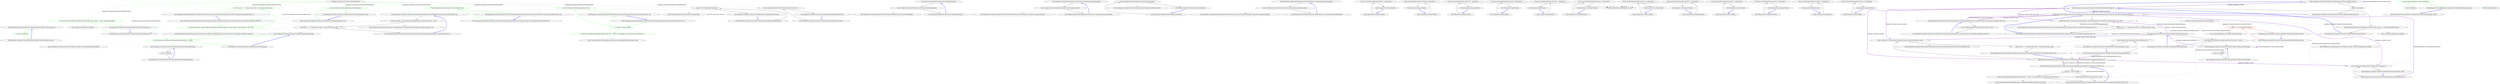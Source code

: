 digraph  {
m0_37 [cluster="Humanizer.Localisation.Formatters.DefaultFormatter.GetResourceKey(string, int)", file="DateHumanizeTests.cs", label="Entry Humanizer.Localisation.Formatters.DefaultFormatter.GetResourceKey(string, int)", span="105-105"];
m0_39 [cluster="Humanizer.Localisation.Formatters.DefaultFormatter.GetResourceKey(string, int)", color=green, community=0, file="DateHumanizeTests.cs", label="21: return resourceKey;", span="107-107"];
m0_40 [cluster="Humanizer.Localisation.Formatters.DefaultFormatter.GetResourceKey(string, int)", file="DateHumanizeTests.cs", label="Exit Humanizer.Localisation.Formatters.DefaultFormatter.GetResourceKey(string, int)", span="105-105"];
m0_8 [cluster="Humanizer.Localisation.Formatters.DefaultFormatter.DateHumanize(Humanizer.Localisation.TimeUnit, Humanizer.Localisation.Tense, int)", file="DateHumanizeTests.cs", label="Entry Humanizer.Localisation.Formatters.DefaultFormatter.DateHumanize(Humanizer.Localisation.TimeUnit, Humanizer.Localisation.Tense, int)", span="37-37"];
m0_9 [cluster="Humanizer.Localisation.Formatters.DefaultFormatter.DateHumanize(Humanizer.Localisation.TimeUnit, Humanizer.Localisation.Tense, int)", color=green, community=0, file="DateHumanizeTests.cs", label="3: return GetResourceForDate(timeUnit, timeUnitTense, unit);", span="39-39"];
m0_10 [cluster="Humanizer.Localisation.Formatters.DefaultFormatter.DateHumanize(Humanizer.Localisation.TimeUnit, Humanizer.Localisation.Tense, int)", file="DateHumanizeTests.cs", label="Exit Humanizer.Localisation.Formatters.DefaultFormatter.DateHumanize(Humanizer.Localisation.TimeUnit, Humanizer.Localisation.Tense, int)", span="37-37"];
m0_7 [cluster="Humanizer.Localisation.Formatters.DefaultFormatter.GetResourceForDate(Humanizer.Localisation.TimeUnit, Humanizer.Localisation.Tense, int)", file="DateHumanizeTests.cs", label="Entry Humanizer.Localisation.Formatters.DefaultFormatter.GetResourceForDate(Humanizer.Localisation.TimeUnit, Humanizer.Localisation.Tense, int)", span="66-66"];
m0_21 [cluster="Humanizer.Localisation.Formatters.DefaultFormatter.GetResourceForDate(Humanizer.Localisation.TimeUnit, Humanizer.Localisation.Tense, int)", color=green, community=0, file="DateHumanizeTests.cs", label="16: string resourceKey = ResourceKeys.DateHumanize.GetResourceKey(unit, timeUnitTense: timeUnitTense, count: count)", span="68-68"];
m0_22 [cluster="Humanizer.Localisation.Formatters.DefaultFormatter.GetResourceForDate(Humanizer.Localisation.TimeUnit, Humanizer.Localisation.Tense, int)", color=green, community=0, file="DateHumanizeTests.cs", label="9: return count == 1 ? Format(resourceKey) : Format(resourceKey, count);", span="69-69"];
m0_23 [cluster="Humanizer.Localisation.Formatters.DefaultFormatter.GetResourceForDate(Humanizer.Localisation.TimeUnit, Humanizer.Localisation.Tense, int)", file="DateHumanizeTests.cs", label="Exit Humanizer.Localisation.Formatters.DefaultFormatter.GetResourceForDate(Humanizer.Localisation.TimeUnit, Humanizer.Localisation.Tense, int)", span="66-66"];
m0_24 [cluster="Humanizer.Localisation.ResourceKeys.DateHumanize.GetResourceKey(Humanizer.Localisation.TimeUnit, Humanizer.Localisation.Tense, int)", file="DateHumanizeTests.cs", label="Entry Humanizer.Localisation.ResourceKeys.DateHumanize.GetResourceKey(Humanizer.Localisation.TimeUnit, Humanizer.Localisation.Tense, int)", span="30-30"];
m0_0 [cluster="Humanizer.Localisation.Formatters.DefaultFormatter.DefaultFormatter(string)", file="DateHumanizeTests.cs", label="Entry Humanizer.Localisation.Formatters.DefaultFormatter.DefaultFormatter(string)", span="16-16"];
m0_1 [cluster="Humanizer.Localisation.Formatters.DefaultFormatter.DefaultFormatter(string)", file="DateHumanizeTests.cs", label="_culture = new CultureInfo(localeCode)", span="18-18"];
m0_2 [cluster="Humanizer.Localisation.Formatters.DefaultFormatter.DefaultFormatter(string)", file="DateHumanizeTests.cs", label="Exit Humanizer.Localisation.Formatters.DefaultFormatter.DefaultFormatter(string)", span="16-16"];
m0_20 [cluster="System.ArgumentOutOfRangeException.ArgumentOutOfRangeException(string, string)", file="DateHumanizeTests.cs", label="Entry System.ArgumentOutOfRangeException.ArgumentOutOfRangeException(string, string)", span="0-0"];
m0_15 [cluster="Humanizer.Localisation.Formatters.DefaultFormatter.TimeSpanHumanize(Humanizer.Localisation.TimeUnit, int)", file="DateHumanizeTests.cs", label="Entry Humanizer.Localisation.Formatters.DefaultFormatter.TimeSpanHumanize(Humanizer.Localisation.TimeUnit, int)", span="58-58"];
m0_16 [cluster="Humanizer.Localisation.Formatters.DefaultFormatter.TimeSpanHumanize(Humanizer.Localisation.TimeUnit, int)", color=green, community=0, file="DateHumanizeTests.cs", label="17: timeUnit > TimeUnit.Week", span="60-60"];
m0_17 [cluster="Humanizer.Localisation.Formatters.DefaultFormatter.TimeSpanHumanize(Humanizer.Localisation.TimeUnit, int)", color=green, community=0, file="DateHumanizeTests.cs", label="9: throw new ArgumentOutOfRangeException(''timeUnit'', ''There's no meaningful way to humanize passed timeUnit.'');", span="61-61"];
m0_18 [cluster="Humanizer.Localisation.Formatters.DefaultFormatter.TimeSpanHumanize(Humanizer.Localisation.TimeUnit, int)", color=green, community=0, file="DateHumanizeTests.cs", label="9: return GetResourceForTimeSpan(timeUnit, unit);", span="63-63"];
m0_19 [cluster="Humanizer.Localisation.Formatters.DefaultFormatter.TimeSpanHumanize(Humanizer.Localisation.TimeUnit, int)", file="DateHumanizeTests.cs", label="Exit Humanizer.Localisation.Formatters.DefaultFormatter.TimeSpanHumanize(Humanizer.Localisation.TimeUnit, int)", span="58-58"];
m0_26 [cluster="Humanizer.Localisation.Formatters.DefaultFormatter.Format(string, int)", file="DateHumanizeTests.cs", label="Entry Humanizer.Localisation.Formatters.DefaultFormatter.Format(string, int)", span="94-94"];
m0_35 [cluster="Humanizer.Localisation.Formatters.DefaultFormatter.Format(string, int)", color=green, community=0, file="DateHumanizeTests.cs", label="21: return Resources.GetResource(GetResourceKey(resourceKey, number), _culture).FormatWith(number);", span="96-96"];
m0_36 [cluster="Humanizer.Localisation.Formatters.DefaultFormatter.Format(string, int)", file="DateHumanizeTests.cs", label="Exit Humanizer.Localisation.Formatters.DefaultFormatter.Format(string, int)", span="94-94"];
m0_14 [cluster="Humanizer.Localisation.Formatters.DefaultFormatter.GetResourceForTimeSpan(Humanizer.Localisation.TimeUnit, int)", file="DateHumanizeTests.cs", label="Entry Humanizer.Localisation.Formatters.DefaultFormatter.GetResourceForTimeSpan(Humanizer.Localisation.TimeUnit, int)", span="72-72"];
m0_28 [cluster="Humanizer.Localisation.Formatters.DefaultFormatter.GetResourceForTimeSpan(Humanizer.Localisation.TimeUnit, int)", file="DateHumanizeTests.cs", label="return count == 1 ? Format(resourceKey) : Format(resourceKey, count);", span="75-75"];
m0_27 [cluster="Humanizer.Localisation.Formatters.DefaultFormatter.GetResourceForTimeSpan(Humanizer.Localisation.TimeUnit, int)", file="DateHumanizeTests.cs", label="string resourceKey = ResourceKeys.TimeSpanHumanize.GetResourceKey(unit, count)", span="74-74"];
m0_29 [cluster="Humanizer.Localisation.Formatters.DefaultFormatter.GetResourceForTimeSpan(Humanizer.Localisation.TimeUnit, int)", file="DateHumanizeTests.cs", label="Exit Humanizer.Localisation.Formatters.DefaultFormatter.GetResourceForTimeSpan(Humanizer.Localisation.TimeUnit, int)", span="72-72"];
m0_38 [cluster="string.FormatWith(params object[])", file="DateHumanizeTests.cs", label="Entry string.FormatWith(params object[])", span="15-15"];
m0_25 [cluster="Humanizer.Localisation.Formatters.DefaultFormatter.Format(string)", file="DateHumanizeTests.cs", label="Entry Humanizer.Localisation.Formatters.DefaultFormatter.Format(string)", span="83-83"];
m0_31 [cluster="Humanizer.Localisation.Formatters.DefaultFormatter.Format(string)", color=green, community=0, file="DateHumanizeTests.cs", label="4: return Resources.GetResource(GetResourceKey(resourceKey), _culture);", span="85-85"];
m0_32 [cluster="Humanizer.Localisation.Formatters.DefaultFormatter.Format(string)", file="DateHumanizeTests.cs", label="Exit Humanizer.Localisation.Formatters.DefaultFormatter.Format(string)", span="83-83"];
m0_30 [cluster="Humanizer.Localisation.ResourceKeys.TimeSpanHumanize.GetResourceKey(Humanizer.Localisation.TimeUnit, int)", file="DateHumanizeTests.cs", label="Entry Humanizer.Localisation.ResourceKeys.TimeSpanHumanize.GetResourceKey(Humanizer.Localisation.TimeUnit, int)", span="22-22"];
m0_33 [cluster="Humanizer.Localisation.Formatters.DefaultFormatter.GetResourceKey(string)", file="DateHumanizeTests.cs", label="Entry Humanizer.Localisation.Formatters.DefaultFormatter.GetResourceKey(string)", span="115-115"];
m0_41 [cluster="Humanizer.Localisation.Formatters.DefaultFormatter.GetResourceKey(string)", file="DateHumanizeTests.cs", label="return resourceKey;", span="117-117"];
m0_42 [cluster="Humanizer.Localisation.Formatters.DefaultFormatter.GetResourceKey(string)", file="DateHumanizeTests.cs", label="Exit Humanizer.Localisation.Formatters.DefaultFormatter.GetResourceKey(string)", span="115-115"];
m0_34 [cluster="Humanizer.Localisation.Resources.GetResource(string, System.Globalization.CultureInfo)", file="DateHumanizeTests.cs", label="Entry Humanizer.Localisation.Resources.GetResource(string, System.Globalization.CultureInfo)", span="19-19"];
m0_11 [cluster="Humanizer.Localisation.Formatters.DefaultFormatter.TimeSpanHumanize_Zero()", file="DateHumanizeTests.cs", label="Entry Humanizer.Localisation.Formatters.DefaultFormatter.TimeSpanHumanize_Zero()", span="46-46"];
m0_12 [cluster="Humanizer.Localisation.Formatters.DefaultFormatter.TimeSpanHumanize_Zero()", color=green, community=0, file="DateHumanizeTests.cs", label="3: return GetResourceForTimeSpan(TimeUnit.Millisecond, 0);", span="48-48"];
m0_13 [cluster="Humanizer.Localisation.Formatters.DefaultFormatter.TimeSpanHumanize_Zero()", file="DateHumanizeTests.cs", label="Exit Humanizer.Localisation.Formatters.DefaultFormatter.TimeSpanHumanize_Zero()", span="46-46"];
m0_4 [cluster="Humanizer.Localisation.Formatters.DefaultFormatter.DateHumanize_Now()", file="DateHumanizeTests.cs", label="Entry Humanizer.Localisation.Formatters.DefaultFormatter.DateHumanize_Now()", span="25-25"];
m0_5 [cluster="Humanizer.Localisation.Formatters.DefaultFormatter.DateHumanize_Now()", file="DateHumanizeTests.cs", label="return GetResourceForDate(TimeUnit.Millisecond, Tense.Past, 0);", span="27-27"];
m0_6 [cluster="Humanizer.Localisation.Formatters.DefaultFormatter.DateHumanize_Now()", file="DateHumanizeTests.cs", label="Exit Humanizer.Localisation.Formatters.DefaultFormatter.DateHumanize_Now()", span="25-25"];
m0_3 [cluster="System.Globalization.CultureInfo.CultureInfo(string)", file="DateHumanizeTests.cs", label="Entry System.Globalization.CultureInfo.CultureInfo(string)", span="0-0"];
m0_43 [file="DateHumanizeTests.cs", label="Humanizer.Localisation.Formatters.DefaultFormatter", span=""];
m1_8 [cluster="Humanizer.NumberToWordsExtension.ToOrdinalWords(int)", file="NumberToWordsExtension.cs", label="Entry Humanizer.NumberToWordsExtension.ToOrdinalWords(int)", span="52-52"];
m1_9 [cluster="Humanizer.NumberToWordsExtension.ToOrdinalWords(int)", file="NumberToWordsExtension.cs", label="return Configurator.NumberToWordsConverter.ConvertToOrdinal(number);", span="54-54"];
m1_10 [cluster="Humanizer.NumberToWordsExtension.ToOrdinalWords(int)", file="NumberToWordsExtension.cs", label="Exit Humanizer.NumberToWordsExtension.ToOrdinalWords(int)", span="52-52"];
m1_11 [cluster="Humanizer.Localisation.NumberToWords.INumberToWordsConverter.ConvertToOrdinal(int)", file="NumberToWordsExtension.cs", label="Entry Humanizer.Localisation.NumberToWords.INumberToWordsConverter.ConvertToOrdinal(int)", span="27-27"];
m1_4 [cluster="Humanizer.NumberToWordsExtension.ToWords(int, Humanizer.GrammaticalGender)", file="NumberToWordsExtension.cs", label="Entry Humanizer.NumberToWordsExtension.ToWords(int, Humanizer.GrammaticalGender)", span="42-42"];
m1_5 [cluster="Humanizer.NumberToWordsExtension.ToWords(int, Humanizer.GrammaticalGender)", file="NumberToWordsExtension.cs", label="return Configurator.NumberToWordsConverter.Convert(number, gender);", span="44-44"];
m1_6 [cluster="Humanizer.NumberToWordsExtension.ToWords(int, Humanizer.GrammaticalGender)", file="NumberToWordsExtension.cs", label="Exit Humanizer.NumberToWordsExtension.ToWords(int, Humanizer.GrammaticalGender)", span="42-42"];
m1_3 [cluster="Humanizer.Localisation.NumberToWords.INumberToWordsConverter.Convert(int)", file="NumberToWordsExtension.cs", label="Entry Humanizer.Localisation.NumberToWords.INumberToWordsConverter.Convert(int)", span="12-12"];
m1_0 [cluster="Humanizer.NumberToWordsExtension.ToWords(int)", file="NumberToWordsExtension.cs", label="Entry Humanizer.NumberToWordsExtension.ToWords(int)", span="18-18"];
m1_1 [cluster="Humanizer.NumberToWordsExtension.ToWords(int)", file="NumberToWordsExtension.cs", label="return Configurator.NumberToWordsConverter.Convert(number);", span="20-20"];
m1_2 [cluster="Humanizer.NumberToWordsExtension.ToWords(int)", file="NumberToWordsExtension.cs", label="Exit Humanizer.NumberToWordsExtension.ToWords(int)", span="18-18"];
m1_7 [cluster="Humanizer.Localisation.NumberToWords.INumberToWordsConverter.Convert(int, Humanizer.GrammaticalGender)", file="NumberToWordsExtension.cs", label="Entry Humanizer.Localisation.NumberToWords.INumberToWordsConverter.Convert(int, Humanizer.GrammaticalGender)", span="20-20"];
m1_12 [cluster="Humanizer.NumberToWordsExtension.ToOrdinalWords(int, Humanizer.GrammaticalGender)", file="NumberToWordsExtension.cs", label="Entry Humanizer.NumberToWordsExtension.ToOrdinalWords(int, Humanizer.GrammaticalGender)", span="65-65"];
m1_13 [cluster="Humanizer.NumberToWordsExtension.ToOrdinalWords(int, Humanizer.GrammaticalGender)", file="NumberToWordsExtension.cs", label="return Configurator.NumberToWordsConverter.ConvertToOrdinal(number, gender);", span="67-67"];
m1_14 [cluster="Humanizer.NumberToWordsExtension.ToOrdinalWords(int, Humanizer.GrammaticalGender)", file="NumberToWordsExtension.cs", label="Exit Humanizer.NumberToWordsExtension.ToOrdinalWords(int, Humanizer.GrammaticalGender)", span="65-65"];
m1_15 [cluster="Humanizer.Localisation.NumberToWords.INumberToWordsConverter.ConvertToOrdinal(int, Humanizer.GrammaticalGender)", file="NumberToWordsExtension.cs", label="Entry Humanizer.Localisation.NumberToWords.INumberToWordsConverter.ConvertToOrdinal(int, Humanizer.GrammaticalGender)", span="35-35"];
m2_3 [cluster="System.DateTime.DateTime(int, int, int)", file="On.Days.cs", label="Entry System.DateTime.DateTime(int, int, int)", span="0-0"];
m2_4 [cluster="Humanizer.On.February.The(int)", file="On.Days.cs", label="Entry Humanizer.On.February.The(int)", span="280-280"];
m2_5 [cluster="Humanizer.On.February.The(int)", file="On.Days.cs", label="return new DateTime(DateTime.Now.Year, 2, dayNumber);", span="282-282"];
m2_6 [cluster="Humanizer.On.February.The(int)", file="On.Days.cs", label="Exit Humanizer.On.February.The(int)", span="280-280"];
m2_22 [cluster="Humanizer.On.August.The(int)", file="On.Days.cs", label="Entry Humanizer.On.August.The(int)", span="1820-1820"];
m2_23 [cluster="Humanizer.On.August.The(int)", file="On.Days.cs", label="return new DateTime(DateTime.Now.Year, 8, dayNumber);", span="1822-1822"];
m2_24 [cluster="Humanizer.On.August.The(int)", file="On.Days.cs", label="Exit Humanizer.On.August.The(int)", span="1820-1820"];
m2_0 [cluster="Humanizer.On.January.The(int)", file="On.Days.cs", label="Entry Humanizer.On.January.The(int)", span="18-18"];
m2_1 [cluster="Humanizer.On.January.The(int)", file="On.Days.cs", label="return new DateTime(DateTime.Now.Year, 1, dayNumber);", span="20-20"];
m2_2 [cluster="Humanizer.On.January.The(int)", file="On.Days.cs", label="Exit Humanizer.On.January.The(int)", span="18-18"];
m2_10 [cluster="Humanizer.On.April.The(int)", file="On.Days.cs", label="Entry Humanizer.On.April.The(int)", span="788-788"];
m2_11 [cluster="Humanizer.On.April.The(int)", file="On.Days.cs", label="return new DateTime(DateTime.Now.Year, 4, dayNumber);", span="790-790"];
m2_12 [cluster="Humanizer.On.April.The(int)", file="On.Days.cs", label="Exit Humanizer.On.April.The(int)", span="788-788"];
m2_19 [cluster="Humanizer.On.July.The(int)", file="On.Days.cs", label="Entry Humanizer.On.July.The(int)", span="1558-1558"];
m2_20 [cluster="Humanizer.On.July.The(int)", file="On.Days.cs", label="return new DateTime(DateTime.Now.Year, 7, dayNumber);", span="1560-1560"];
m2_21 [cluster="Humanizer.On.July.The(int)", file="On.Days.cs", label="Exit Humanizer.On.July.The(int)", span="1558-1558"];
m2_31 [cluster="Humanizer.On.November.The(int)", file="On.Days.cs", label="Entry Humanizer.On.November.The(int)", span="2598-2598"];
m2_32 [cluster="Humanizer.On.November.The(int)", file="On.Days.cs", label="return new DateTime(DateTime.Now.Year, 11, dayNumber);", span="2600-2600"];
m2_33 [cluster="Humanizer.On.November.The(int)", file="On.Days.cs", label="Exit Humanizer.On.November.The(int)", span="2598-2598"];
m2_28 [cluster="Humanizer.On.October.The(int)", file="On.Days.cs", label="Entry Humanizer.On.October.The(int)", span="2336-2336"];
m2_29 [cluster="Humanizer.On.October.The(int)", file="On.Days.cs", label="return new DateTime(DateTime.Now.Year, 10, dayNumber);", span="2338-2338"];
m2_30 [cluster="Humanizer.On.October.The(int)", file="On.Days.cs", label="Exit Humanizer.On.October.The(int)", span="2336-2336"];
m2_34 [cluster="Humanizer.On.December.The(int)", file="On.Days.cs", label="Entry Humanizer.On.December.The(int)", span="2852-2852"];
m2_35 [cluster="Humanizer.On.December.The(int)", file="On.Days.cs", label="return new DateTime(DateTime.Now.Year, 12, dayNumber);", span="2854-2854"];
m2_36 [cluster="Humanizer.On.December.The(int)", file="On.Days.cs", label="Exit Humanizer.On.December.The(int)", span="2852-2852"];
m2_7 [cluster="Humanizer.On.March.The(int)", file="On.Days.cs", label="Entry Humanizer.On.March.The(int)", span="526-526"];
m2_8 [cluster="Humanizer.On.March.The(int)", file="On.Days.cs", label="return new DateTime(DateTime.Now.Year, 3, dayNumber);", span="528-528"];
m2_9 [cluster="Humanizer.On.March.The(int)", file="On.Days.cs", label="Exit Humanizer.On.March.The(int)", span="526-526"];
m2_25 [cluster="Humanizer.On.September.The(int)", file="On.Days.cs", label="Entry Humanizer.On.September.The(int)", span="2082-2082"];
m2_26 [cluster="Humanizer.On.September.The(int)", file="On.Days.cs", label="return new DateTime(DateTime.Now.Year, 9, dayNumber);", span="2084-2084"];
m2_27 [cluster="Humanizer.On.September.The(int)", file="On.Days.cs", label="Exit Humanizer.On.September.The(int)", span="2082-2082"];
m2_13 [cluster="Humanizer.On.May.The(int)", file="On.Days.cs", label="Entry Humanizer.On.May.The(int)", span="1042-1042"];
m2_14 [cluster="Humanizer.On.May.The(int)", file="On.Days.cs", label="return new DateTime(DateTime.Now.Year, 5, dayNumber);", span="1044-1044"];
m2_15 [cluster="Humanizer.On.May.The(int)", file="On.Days.cs", label="Exit Humanizer.On.May.The(int)", span="1042-1042"];
m2_16 [cluster="Humanizer.On.June.The(int)", file="On.Days.cs", label="Entry Humanizer.On.June.The(int)", span="1304-1304"];
m2_17 [cluster="Humanizer.On.June.The(int)", file="On.Days.cs", label="return new DateTime(DateTime.Now.Year, 6, dayNumber);", span="1306-1306"];
m2_18 [cluster="Humanizer.On.June.The(int)", file="On.Days.cs", label="Exit Humanizer.On.June.The(int)", span="1304-1304"];
m3_37 [cluster="Humanizer.Localisation.Formatters.DefaultFormatter.GetResourceKey(string, int)", file="OrdinalizeExtensions.cs", label="Entry Humanizer.Localisation.Formatters.DefaultFormatter.GetResourceKey(string, int)", span="105-105"];
m3_39 [cluster="Humanizer.Localisation.Formatters.DefaultFormatter.GetResourceKey(string, int)", file="OrdinalizeExtensions.cs", label="return resourceKey;", span="107-107"];
m3_40 [cluster="Humanizer.Localisation.Formatters.DefaultFormatter.GetResourceKey(string, int)", file="OrdinalizeExtensions.cs", label="Exit Humanizer.Localisation.Formatters.DefaultFormatter.GetResourceKey(string, int)", span="105-105"];
m3_0 [cluster="Humanizer.Localisation.Formatters.DefaultFormatter.DefaultFormatter(string)", file="OrdinalizeExtensions.cs", label="Entry Humanizer.Localisation.Formatters.DefaultFormatter.DefaultFormatter(string)", span="16-16"];
m3_1 [cluster="Humanizer.Localisation.Formatters.DefaultFormatter.DefaultFormatter(string)", color=red, community=0, file="OrdinalizeExtensions.cs", label="5: _culture = new CultureInfo(localeCode)", span="18-18"];
m3_2 [cluster="Humanizer.Localisation.Formatters.DefaultFormatter.DefaultFormatter(string)", file="OrdinalizeExtensions.cs", label="Exit Humanizer.Localisation.Formatters.DefaultFormatter.DefaultFormatter(string)", span="16-16"];
m3_7 [cluster="Humanizer.Localisation.Formatters.DefaultFormatter.GetResourceForDate(Humanizer.Localisation.TimeUnit, Humanizer.Localisation.Tense, int)", file="OrdinalizeExtensions.cs", label="Entry Humanizer.Localisation.Formatters.DefaultFormatter.GetResourceForDate(Humanizer.Localisation.TimeUnit, Humanizer.Localisation.Tense, int)", span="66-66"];
m3_21 [cluster="Humanizer.Localisation.Formatters.DefaultFormatter.GetResourceForDate(Humanizer.Localisation.TimeUnit, Humanizer.Localisation.Tense, int)", file="OrdinalizeExtensions.cs", label="string resourceKey = ResourceKeys.DateHumanize.GetResourceKey(unit, timeUnitTense: timeUnitTense, count: count)", span="68-68"];
m3_22 [cluster="Humanizer.Localisation.Formatters.DefaultFormatter.GetResourceForDate(Humanizer.Localisation.TimeUnit, Humanizer.Localisation.Tense, int)", file="OrdinalizeExtensions.cs", label="return count == 1 ? Format(resourceKey) : Format(resourceKey, count);", span="69-69"];
m3_23 [cluster="Humanizer.Localisation.Formatters.DefaultFormatter.GetResourceForDate(Humanizer.Localisation.TimeUnit, Humanizer.Localisation.Tense, int)", file="OrdinalizeExtensions.cs", label="Exit Humanizer.Localisation.Formatters.DefaultFormatter.GetResourceForDate(Humanizer.Localisation.TimeUnit, Humanizer.Localisation.Tense, int)", span="66-66"];
m3_8 [cluster="Humanizer.Localisation.Formatters.DefaultFormatter.DateHumanize(Humanizer.Localisation.TimeUnit, Humanizer.Localisation.Tense, int)", file="OrdinalizeExtensions.cs", label="Entry Humanizer.Localisation.Formatters.DefaultFormatter.DateHumanize(Humanizer.Localisation.TimeUnit, Humanizer.Localisation.Tense, int)", span="37-37"];
m3_9 [cluster="Humanizer.Localisation.Formatters.DefaultFormatter.DateHumanize(Humanizer.Localisation.TimeUnit, Humanizer.Localisation.Tense, int)", file="OrdinalizeExtensions.cs", label="return GetResourceForDate(timeUnit, timeUnitTense, unit);", span="39-39"];
m3_10 [cluster="Humanizer.Localisation.Formatters.DefaultFormatter.DateHumanize(Humanizer.Localisation.TimeUnit, Humanizer.Localisation.Tense, int)", file="OrdinalizeExtensions.cs", label="Exit Humanizer.Localisation.Formatters.DefaultFormatter.DateHumanize(Humanizer.Localisation.TimeUnit, Humanizer.Localisation.Tense, int)", span="37-37"];
m3_24 [cluster="Humanizer.Localisation.ResourceKeys.DateHumanize.GetResourceKey(Humanizer.Localisation.TimeUnit, Humanizer.Localisation.Tense, int)", file="OrdinalizeExtensions.cs", label="Entry Humanizer.Localisation.ResourceKeys.DateHumanize.GetResourceKey(Humanizer.Localisation.TimeUnit, Humanizer.Localisation.Tense, int)", span="30-30"];
m3_20 [cluster="System.ArgumentOutOfRangeException.ArgumentOutOfRangeException(string, string)", file="OrdinalizeExtensions.cs", label="Entry System.ArgumentOutOfRangeException.ArgumentOutOfRangeException(string, string)", span="0-0"];
m3_15 [cluster="Humanizer.Localisation.Formatters.DefaultFormatter.TimeSpanHumanize(Humanizer.Localisation.TimeUnit, int)", file="OrdinalizeExtensions.cs", label="Entry Humanizer.Localisation.Formatters.DefaultFormatter.TimeSpanHumanize(Humanizer.Localisation.TimeUnit, int)", span="58-58"];
m3_16 [cluster="Humanizer.Localisation.Formatters.DefaultFormatter.TimeSpanHumanize(Humanizer.Localisation.TimeUnit, int)", file="OrdinalizeExtensions.cs", label="timeUnit > TimeUnit.Week", span="60-60"];
m3_18 [cluster="Humanizer.Localisation.Formatters.DefaultFormatter.TimeSpanHumanize(Humanizer.Localisation.TimeUnit, int)", file="OrdinalizeExtensions.cs", label="return GetResourceForTimeSpan(timeUnit, unit);", span="63-63"];
m3_17 [cluster="Humanizer.Localisation.Formatters.DefaultFormatter.TimeSpanHumanize(Humanizer.Localisation.TimeUnit, int)", file="OrdinalizeExtensions.cs", label="throw new ArgumentOutOfRangeException(''timeUnit'', ''There's no meaningful way to humanize passed timeUnit.'');", span="61-61"];
m3_19 [cluster="Humanizer.Localisation.Formatters.DefaultFormatter.TimeSpanHumanize(Humanizer.Localisation.TimeUnit, int)", file="OrdinalizeExtensions.cs", label="Exit Humanizer.Localisation.Formatters.DefaultFormatter.TimeSpanHumanize(Humanizer.Localisation.TimeUnit, int)", span="58-58"];
m3_26 [cluster="Humanizer.Localisation.Formatters.DefaultFormatter.Format(string, int)", file="OrdinalizeExtensions.cs", label="Entry Humanizer.Localisation.Formatters.DefaultFormatter.Format(string, int)", span="94-94"];
m3_35 [cluster="Humanizer.Localisation.Formatters.DefaultFormatter.Format(string, int)", file="OrdinalizeExtensions.cs", label="return Resources.GetResource(GetResourceKey(resourceKey, number), _culture).FormatWith(number);", span="96-96"];
m3_36 [cluster="Humanizer.Localisation.Formatters.DefaultFormatter.Format(string, int)", file="OrdinalizeExtensions.cs", label="Exit Humanizer.Localisation.Formatters.DefaultFormatter.Format(string, int)", span="94-94"];
m3_14 [cluster="Humanizer.Localisation.Formatters.DefaultFormatter.GetResourceForTimeSpan(Humanizer.Localisation.TimeUnit, int)", file="OrdinalizeExtensions.cs", label="Entry Humanizer.Localisation.Formatters.DefaultFormatter.GetResourceForTimeSpan(Humanizer.Localisation.TimeUnit, int)", span="72-72"];
m3_27 [cluster="Humanizer.Localisation.Formatters.DefaultFormatter.GetResourceForTimeSpan(Humanizer.Localisation.TimeUnit, int)", file="OrdinalizeExtensions.cs", label="string resourceKey = ResourceKeys.TimeSpanHumanize.GetResourceKey(unit, count)", span="74-74"];
m3_28 [cluster="Humanizer.Localisation.Formatters.DefaultFormatter.GetResourceForTimeSpan(Humanizer.Localisation.TimeUnit, int)", file="OrdinalizeExtensions.cs", label="return count == 1 ? Format(resourceKey) : Format(resourceKey, count);", span="75-75"];
m3_29 [cluster="Humanizer.Localisation.Formatters.DefaultFormatter.GetResourceForTimeSpan(Humanizer.Localisation.TimeUnit, int)", file="OrdinalizeExtensions.cs", label="Exit Humanizer.Localisation.Formatters.DefaultFormatter.GetResourceForTimeSpan(Humanizer.Localisation.TimeUnit, int)", span="72-72"];
m3_38 [cluster="string.FormatWith(params object[])", file="OrdinalizeExtensions.cs", label="Entry string.FormatWith(params object[])", span="15-15"];
m3_25 [cluster="Humanizer.Localisation.Formatters.DefaultFormatter.Format(string)", file="OrdinalizeExtensions.cs", label="Entry Humanizer.Localisation.Formatters.DefaultFormatter.Format(string)", span="83-83"];
m3_31 [cluster="Humanizer.Localisation.Formatters.DefaultFormatter.Format(string)", file="OrdinalizeExtensions.cs", label="return Resources.GetResource(GetResourceKey(resourceKey), _culture);", span="85-85"];
m3_32 [cluster="Humanizer.Localisation.Formatters.DefaultFormatter.Format(string)", file="OrdinalizeExtensions.cs", label="Exit Humanizer.Localisation.Formatters.DefaultFormatter.Format(string)", span="83-83"];
m3_30 [cluster="Humanizer.Localisation.ResourceKeys.TimeSpanHumanize.GetResourceKey(Humanizer.Localisation.TimeUnit, int)", file="OrdinalizeExtensions.cs", label="Entry Humanizer.Localisation.ResourceKeys.TimeSpanHumanize.GetResourceKey(Humanizer.Localisation.TimeUnit, int)", span="22-22"];
m3_33 [cluster="Humanizer.Localisation.Formatters.DefaultFormatter.GetResourceKey(string)", file="OrdinalizeExtensions.cs", label="Entry Humanizer.Localisation.Formatters.DefaultFormatter.GetResourceKey(string)", span="115-115"];
m3_41 [cluster="Humanizer.Localisation.Formatters.DefaultFormatter.GetResourceKey(string)", file="OrdinalizeExtensions.cs", label="return resourceKey;", span="117-117"];
m3_42 [cluster="Humanizer.Localisation.Formatters.DefaultFormatter.GetResourceKey(string)", file="OrdinalizeExtensions.cs", label="Exit Humanizer.Localisation.Formatters.DefaultFormatter.GetResourceKey(string)", span="115-115"];
m3_34 [cluster="Humanizer.Localisation.Resources.GetResource(string, System.Globalization.CultureInfo)", file="OrdinalizeExtensions.cs", label="Entry Humanizer.Localisation.Resources.GetResource(string, System.Globalization.CultureInfo)", span="19-19"];
m3_11 [cluster="Humanizer.Localisation.Formatters.DefaultFormatter.TimeSpanHumanize_Zero()", file="OrdinalizeExtensions.cs", label="Entry Humanizer.Localisation.Formatters.DefaultFormatter.TimeSpanHumanize_Zero()", span="46-46"];
m3_12 [cluster="Humanizer.Localisation.Formatters.DefaultFormatter.TimeSpanHumanize_Zero()", file="OrdinalizeExtensions.cs", label="return GetResourceForTimeSpan(TimeUnit.Millisecond, 0);", span="48-48"];
m3_13 [cluster="Humanizer.Localisation.Formatters.DefaultFormatter.TimeSpanHumanize_Zero()", file="OrdinalizeExtensions.cs", label="Exit Humanizer.Localisation.Formatters.DefaultFormatter.TimeSpanHumanize_Zero()", span="46-46"];
m3_4 [cluster="Humanizer.Localisation.Formatters.DefaultFormatter.DateHumanize_Now()", file="OrdinalizeExtensions.cs", label="Entry Humanizer.Localisation.Formatters.DefaultFormatter.DateHumanize_Now()", span="25-25"];
m3_5 [cluster="Humanizer.Localisation.Formatters.DefaultFormatter.DateHumanize_Now()", file="OrdinalizeExtensions.cs", label="return GetResourceForDate(TimeUnit.Millisecond, Tense.Past, 0);", span="27-27"];
m3_6 [cluster="Humanizer.Localisation.Formatters.DefaultFormatter.DateHumanize_Now()", file="OrdinalizeExtensions.cs", label="Exit Humanizer.Localisation.Formatters.DefaultFormatter.DateHumanize_Now()", span="25-25"];
m3_3 [cluster="System.Globalization.CultureInfo.CultureInfo(string)", file="OrdinalizeExtensions.cs", label="Entry System.Globalization.CultureInfo.CultureInfo(string)", span="0-0"];
m3_43 [file="OrdinalizeExtensions.cs", label="Humanizer.Localisation.Formatters.DefaultFormatter", span=""];
m4_6 [cluster="Unk.Equal", file="OrdinalizeTests.cs", label="Entry Unk.Equal", span=""];
m4_2 [cluster="Humanizer.Tests.Localisation.de.OrdinalizeTests.OrdinalizeString(string, string)", file="OrdinalizeTests.cs", label="Entry Humanizer.Tests.Localisation.de.OrdinalizeTests.OrdinalizeString(string, string)", span="23-23"];
m4_3 [cluster="Humanizer.Tests.Localisation.de.OrdinalizeTests.OrdinalizeString(string, string)", color=green, community=0, file="OrdinalizeTests.cs", label="16: Assert.Equal(ordinalized, number.Ordinalize())", span="25-25"];
m4_4 [cluster="Humanizer.Tests.Localisation.de.OrdinalizeTests.OrdinalizeString(string, string)", file="OrdinalizeTests.cs", label="Exit Humanizer.Tests.Localisation.de.OrdinalizeTests.OrdinalizeString(string, string)", span="23-23"];
m4_5 [cluster="string.Ordinalize()", file="OrdinalizeTests.cs", label="Entry string.Ordinalize()", span="27-27"];
m0_37 -> m0_39  [color=green, key=0, style=solid];
m0_39 -> m0_40  [color=green, key=0, style=solid];
m0_40 -> m0_37  [color=blue, key=0, style=bold];
m0_8 -> m0_9  [color=green, key=0, style=solid];
m0_9 -> m0_10  [color=green, key=0, style=solid];
m0_9 -> m0_7  [color=green, key=2, style=dotted];
m0_10 -> m0_8  [color=blue, key=0, style=bold];
m0_7 -> m0_21  [color=green, key=0, style=solid];
m0_7 -> m0_22  [color=green, key=1, label=int, style=dashed];
m0_21 -> m0_22  [color=green, key=0, style=solid];
m0_21 -> m0_24  [color=green, key=2, style=dotted];
m0_22 -> m0_23  [color=green, key=0, style=solid];
m0_22 -> m0_25  [color=green, key=2, style=dotted];
m0_22 -> m0_26  [color=green, key=2, style=dotted];
m0_23 -> m0_7  [color=blue, key=0, style=bold];
m0_0 -> m0_1  [key=0, style=solid];
m0_1 -> m0_2  [key=0, style=solid];
m0_1 -> m0_3  [key=2, style=dotted];
m0_2 -> m0_0  [color=blue, key=0, style=bold];
m0_15 -> m0_16  [color=green, key=0, style=solid];
m0_15 -> m0_18  [color=green, key=1, label="Humanizer.Localisation.TimeUnit", style=dashed];
m0_16 -> m0_17  [color=green, key=0, style=solid];
m0_16 -> m0_18  [color=green, key=0, style=solid];
m0_17 -> m0_19  [color=green, key=0, style=solid];
m0_17 -> m0_20  [color=green, key=2, style=dotted];
m0_18 -> m0_19  [color=green, key=0, style=solid];
m0_18 -> m0_14  [color=green, key=2, style=dotted];
m0_19 -> m0_15  [color=blue, key=0, style=bold];
m0_26 -> m0_35  [color=green, key=0, style=solid];
m0_35 -> m0_36  [color=green, key=0, style=solid];
m0_35 -> m0_37  [color=green, key=2, style=dotted];
m0_35 -> m0_34  [color=green, key=2, style=dotted];
m0_35 -> m0_38  [color=green, key=2, style=dotted];
m0_36 -> m0_26  [color=blue, key=0, style=bold];
m0_14 -> m0_27  [key=0, style=solid];
m0_14 -> m0_28  [color=darkseagreen4, key=1, label=int, style=dashed];
m0_28 -> m0_25  [key=2, style=dotted];
m0_28 -> m0_26  [key=2, style=dotted];
m0_28 -> m0_29  [key=0, style=solid];
m0_27 -> m0_28  [key=0, style=solid];
m0_27 -> m0_30  [key=2, style=dotted];
m0_29 -> m0_14  [color=blue, key=0, style=bold];
m0_25 -> m0_31  [color=green, key=0, style=solid];
m0_31 -> m0_32  [color=green, key=0, style=solid];
m0_31 -> m0_33  [color=green, key=2, style=dotted];
m0_31 -> m0_34  [color=green, key=2, style=dotted];
m0_32 -> m0_25  [color=blue, key=0, style=bold];
m0_33 -> m0_41  [key=0, style=solid];
m0_41 -> m0_42  [key=0, style=solid];
m0_42 -> m0_33  [color=blue, key=0, style=bold];
m0_11 -> m0_12  [color=green, key=0, style=solid];
m0_12 -> m0_13  [color=green, key=0, style=solid];
m0_12 -> m0_14  [color=green, key=2, style=dotted];
m0_13 -> m0_11  [color=blue, key=0, style=bold];
m0_4 -> m0_5  [key=0, style=solid];
m0_5 -> m0_7  [key=2, style=dotted];
m0_5 -> m0_6  [key=0, style=solid];
m0_6 -> m0_4  [color=blue, key=0, style=bold];
m0_43 -> m0_9  [color=green, key=1, label="Humanizer.Localisation.Formatters.DefaultFormatter", style=dashed];
m0_43 -> m0_12  [color=green, key=1, label="Humanizer.Localisation.Formatters.DefaultFormatter", style=dashed];
m0_43 -> m0_18  [color=green, key=1, label="Humanizer.Localisation.Formatters.DefaultFormatter", style=dashed];
m0_43 -> m0_22  [color=green, key=1, label="Humanizer.Localisation.Formatters.DefaultFormatter", style=dashed];
m0_43 -> m0_31  [color=green, key=1, label="Humanizer.Localisation.Formatters.DefaultFormatter", style=dashed];
m0_43 -> m0_35  [color=green, key=1, label="Humanizer.Localisation.Formatters.DefaultFormatter", style=dashed];
m0_43 -> m0_1  [color=darkseagreen4, key=1, label="Humanizer.Localisation.Formatters.DefaultFormatter", style=dashed];
m0_43 -> m0_5  [color=darkseagreen4, key=1, label="Humanizer.Localisation.Formatters.DefaultFormatter", style=dashed];
m0_43 -> m0_28  [color=darkseagreen4, key=1, label="Humanizer.Localisation.Formatters.DefaultFormatter", style=dashed];
m1_8 -> m1_9  [key=0, style=solid];
m1_9 -> m1_10  [key=0, style=solid];
m1_9 -> m1_11  [key=2, style=dotted];
m1_10 -> m1_8  [color=blue, key=0, style=bold];
m1_4 -> m1_5  [key=0, style=solid];
m1_5 -> m1_6  [key=0, style=solid];
m1_5 -> m1_7  [key=2, style=dotted];
m1_6 -> m1_4  [color=blue, key=0, style=bold];
m1_0 -> m1_1  [key=0, style=solid];
m1_1 -> m1_2  [key=0, style=solid];
m1_1 -> m1_3  [key=2, style=dotted];
m1_2 -> m1_0  [color=blue, key=0, style=bold];
m1_12 -> m1_13  [key=0, style=solid];
m1_13 -> m1_14  [key=0, style=solid];
m1_13 -> m1_15  [key=2, style=dotted];
m1_14 -> m1_12  [color=blue, key=0, style=bold];
m2_4 -> m2_5  [key=0, style=solid];
m2_5 -> m2_6  [key=0, style=solid];
m2_5 -> m2_3  [key=2, style=dotted];
m2_6 -> m2_4  [color=blue, key=0, style=bold];
m2_22 -> m2_23  [key=0, style=solid];
m2_23 -> m2_24  [key=0, style=solid];
m2_23 -> m2_3  [key=2, style=dotted];
m2_24 -> m2_22  [color=blue, key=0, style=bold];
m2_0 -> m2_1  [key=0, style=solid];
m2_1 -> m2_2  [key=0, style=solid];
m2_1 -> m2_3  [key=2, style=dotted];
m2_2 -> m2_0  [color=blue, key=0, style=bold];
m2_10 -> m2_11  [key=0, style=solid];
m2_11 -> m2_12  [key=0, style=solid];
m2_11 -> m2_3  [key=2, style=dotted];
m2_12 -> m2_10  [color=blue, key=0, style=bold];
m2_19 -> m2_20  [key=0, style=solid];
m2_20 -> m2_21  [key=0, style=solid];
m2_20 -> m2_3  [key=2, style=dotted];
m2_21 -> m2_19  [color=blue, key=0, style=bold];
m2_31 -> m2_32  [key=0, style=solid];
m2_32 -> m2_33  [key=0, style=solid];
m2_32 -> m2_3  [key=2, style=dotted];
m2_33 -> m2_31  [color=blue, key=0, style=bold];
m2_28 -> m2_29  [key=0, style=solid];
m2_29 -> m2_30  [key=0, style=solid];
m2_29 -> m2_3  [key=2, style=dotted];
m2_30 -> m2_28  [color=blue, key=0, style=bold];
m2_34 -> m2_35  [key=0, style=solid];
m2_35 -> m2_36  [key=0, style=solid];
m2_35 -> m2_3  [key=2, style=dotted];
m2_36 -> m2_34  [color=blue, key=0, style=bold];
m2_7 -> m2_8  [key=0, style=solid];
m2_8 -> m2_9  [key=0, style=solid];
m2_8 -> m2_3  [key=2, style=dotted];
m2_9 -> m2_7  [color=blue, key=0, style=bold];
m2_25 -> m2_26  [key=0, style=solid];
m2_26 -> m2_27  [key=0, style=solid];
m2_26 -> m2_3  [key=2, style=dotted];
m2_27 -> m2_25  [color=blue, key=0, style=bold];
m2_13 -> m2_14  [key=0, style=solid];
m2_14 -> m2_15  [key=0, style=solid];
m2_14 -> m2_3  [key=2, style=dotted];
m2_15 -> m2_13  [color=blue, key=0, style=bold];
m2_16 -> m2_17  [key=0, style=solid];
m2_17 -> m2_18  [key=0, style=solid];
m2_17 -> m2_3  [key=2, style=dotted];
m2_18 -> m2_16  [color=blue, key=0, style=bold];
m3_37 -> m3_39  [key=0, style=solid];
m3_37 -> m3_26  [color=darkorchid, key=3, label="Parameter variable int number", style=bold];
m3_37 -> m3_37  [color=darkorchid, key=3, label="method methodReturn string GetResourceKey", style=bold];
m3_39 -> m3_40  [key=0, style=solid];
m3_40 -> m3_37  [color=blue, key=0, style=bold];
m3_0 -> m3_1  [color=red, key=0, style=solid];
m3_1 -> m3_2  [color=red, key=0, style=solid];
m3_1 -> m3_3  [color=red, key=2, style=dotted];
m3_2 -> m3_0  [color=blue, key=0, style=bold];
m3_7 -> m3_21  [key=0, style=solid];
m3_7 -> m3_22  [color=darkseagreen4, key=1, label=int, style=dashed];
m3_7 -> m3_5  [color=darkorchid, key=3, label="Parameter variable int count", style=bold];
m3_7 -> m3_8  [color=darkorchid, key=3, label="Parameter variable int count", style=bold];
m3_21 -> m3_22  [key=0, style=solid];
m3_21 -> m3_24  [key=2, style=dotted];
m3_22 -> m3_23  [key=0, style=solid];
m3_22 -> m3_25  [key=2, style=dotted];
m3_22 -> m3_26  [key=2, style=dotted];
m3_23 -> m3_7  [color=blue, key=0, style=bold];
m3_8 -> m3_9  [key=0, style=solid];
m3_8 -> m3_7  [color=darkorchid, key=3, label="method methodReturn string DateHumanize", style=bold];
m3_9 -> m3_10  [key=0, style=solid];
m3_9 -> m3_7  [key=2, style=dotted];
m3_10 -> m3_8  [color=blue, key=0, style=bold];
m3_15 -> m3_16  [key=0, style=solid];
m3_15 -> m3_18  [color=darkseagreen4, key=1, label="Humanizer.Localisation.TimeUnit", style=dashed];
m3_15 -> m3_14  [color=darkorchid, key=3, label="method methodReturn string TimeSpanHumanize", style=bold];
m3_16 -> m3_17  [key=0, style=solid];
m3_16 -> m3_18  [key=0, style=solid];
m3_18 -> m3_19  [key=0, style=solid];
m3_18 -> m3_14  [key=2, style=dotted];
m3_17 -> m3_19  [key=0, style=solid];
m3_17 -> m3_20  [key=2, style=dotted];
m3_19 -> m3_15  [color=blue, key=0, style=bold];
m3_26 -> m3_35  [key=0, style=solid];
m3_26 -> m3_21  [color=darkorchid, key=3, label="Parameter variable string resourceKey", style=bold];
m3_26 -> m3_27  [color=darkorchid, key=3, label="Parameter variable string resourceKey", style=bold];
m3_26 -> m3_7  [color=darkorchid, key=3, label="Parameter variable int number", style=bold];
m3_26 -> m3_14  [color=darkorchid, key=3, label="Parameter variable int number", style=bold];
m3_35 -> m3_36  [key=0, style=solid];
m3_35 -> m3_37  [key=2, style=dotted];
m3_35 -> m3_34  [key=2, style=dotted];
m3_35 -> m3_38  [key=2, style=dotted];
m3_36 -> m3_26  [color=blue, key=0, style=bold];
m3_14 -> m3_27  [key=0, style=solid];
m3_14 -> m3_28  [color=darkseagreen4, key=1, label=int, style=dashed];
m3_14 -> m3_5  [color=darkorchid, key=3, label="Parameter variable int count", style=bold];
m3_14 -> m3_15  [color=darkorchid, key=3, label="Parameter variable int count", style=bold];
m3_27 -> m3_28  [key=0, style=solid];
m3_27 -> m3_30  [key=2, style=dotted];
m3_28 -> m3_29  [key=0, style=solid];
m3_28 -> m3_25  [key=2, style=dotted];
m3_28 -> m3_26  [key=2, style=dotted];
m3_29 -> m3_14  [color=blue, key=0, style=bold];
m3_25 -> m3_31  [key=0, style=solid];
m3_25 -> m3_21  [color=darkorchid, key=3, label="Parameter variable string resourceKey", style=bold];
m3_25 -> m3_27  [color=darkorchid, key=3, label="Parameter variable string resourceKey", style=bold];
m3_31 -> m3_32  [key=0, style=solid];
m3_31 -> m3_33  [key=2, style=dotted];
m3_31 -> m3_34  [key=2, style=dotted];
m3_32 -> m3_25  [color=blue, key=0, style=bold];
m3_33 -> m3_41  [key=0, style=solid];
m3_33 -> m3_25  [color=darkorchid, key=3, label="Parameter variable string resourceKey", style=bold];
m3_33 -> m3_33  [color=darkorchid, key=3, label="method methodReturn string GetResourceKey", style=bold];
m3_41 -> m3_42  [key=0, style=solid];
m3_42 -> m3_33  [color=blue, key=0, style=bold];
m3_11 -> m3_12  [key=0, style=solid];
m3_11 -> m3_14  [color=darkorchid, key=3, label="method methodReturn string TimeSpanHumanize_Zero", style=bold];
m3_12 -> m3_13  [key=0, style=solid];
m3_12 -> m3_14  [key=2, style=dotted];
m3_13 -> m3_11  [color=blue, key=0, style=bold];
m3_4 -> m3_5  [key=0, style=solid];
m3_4 -> m3_7  [color=darkorchid, key=3, label="method methodReturn string DateHumanize_Now", style=bold];
m3_5 -> m3_6  [key=0, style=solid];
m3_5 -> m3_7  [key=2, style=dotted];
m3_6 -> m3_4  [color=blue, key=0, style=bold];
m3_43 -> m3_1  [color=red, key=1, label="Humanizer.Localisation.Formatters.DefaultFormatter", style=dashed];
m3_43 -> m3_5  [color=darkseagreen4, key=1, label="Humanizer.Localisation.Formatters.DefaultFormatter", style=dashed];
m3_43 -> m3_9  [color=darkseagreen4, key=1, label="Humanizer.Localisation.Formatters.DefaultFormatter", style=dashed];
m3_43 -> m3_12  [color=darkseagreen4, key=1, label="Humanizer.Localisation.Formatters.DefaultFormatter", style=dashed];
m3_43 -> m3_18  [color=darkseagreen4, key=1, label="Humanizer.Localisation.Formatters.DefaultFormatter", style=dashed];
m3_43 -> m3_22  [color=darkseagreen4, key=1, label="Humanizer.Localisation.Formatters.DefaultFormatter", style=dashed];
m3_43 -> m3_28  [color=darkseagreen4, key=1, label="Humanizer.Localisation.Formatters.DefaultFormatter", style=dashed];
m3_43 -> m3_31  [color=darkseagreen4, key=1, label="Humanizer.Localisation.Formatters.DefaultFormatter", style=dashed];
m3_43 -> m3_35  [color=darkseagreen4, key=1, label="Humanizer.Localisation.Formatters.DefaultFormatter", style=dashed];
m4_2 -> m4_3  [color=green, key=0, style=solid];
m4_3 -> m4_4  [color=green, key=0, style=solid];
m4_3 -> m4_5  [color=green, key=2, style=dotted];
m4_3 -> m4_6  [color=green, key=2, style=dotted];
m4_4 -> m4_2  [color=blue, key=0, style=bold];
}
